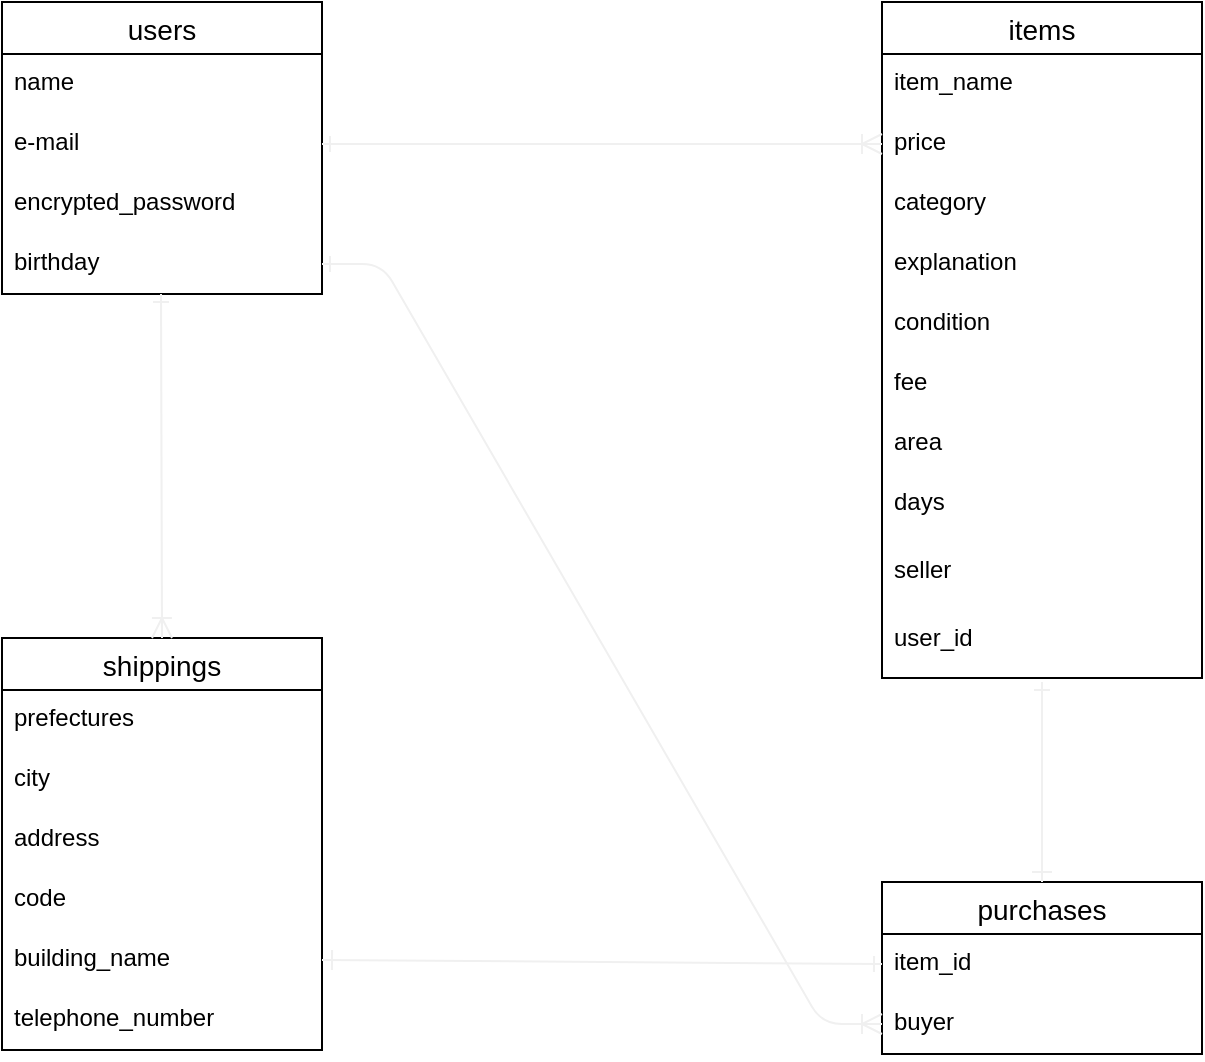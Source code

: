 <mxfile>
    <diagram id="yzeXITawegPpr5i1ZWlE" name="ページ2">
        <mxGraphModel dx="722" dy="520" grid="1" gridSize="10" guides="1" tooltips="1" connect="1" arrows="1" fold="1" page="1" pageScale="1" pageWidth="827" pageHeight="1169" math="0" shadow="0">
            <root>
                <mxCell id="KEgQEGODm0ytbdqJecpe-0"/>
                <mxCell id="KEgQEGODm0ytbdqJecpe-1" parent="KEgQEGODm0ytbdqJecpe-0"/>
                <mxCell id="H6ZvKIpXIpsPzuz4QzFs-0" value="users" style="swimlane;fontStyle=0;childLayout=stackLayout;horizontal=1;startSize=26;horizontalStack=0;resizeParent=1;resizeParentMax=0;resizeLast=0;collapsible=1;marginBottom=0;align=center;fontSize=14;" parent="KEgQEGODm0ytbdqJecpe-1" vertex="1">
                    <mxGeometry x="120" y="40" width="160" height="146" as="geometry"/>
                </mxCell>
                <mxCell id="H6ZvKIpXIpsPzuz4QzFs-1" value="name" style="text;strokeColor=none;fillColor=none;spacingLeft=4;spacingRight=4;overflow=hidden;rotatable=0;points=[[0,0.5],[1,0.5]];portConstraint=eastwest;fontSize=12;" parent="H6ZvKIpXIpsPzuz4QzFs-0" vertex="1">
                    <mxGeometry y="26" width="160" height="30" as="geometry"/>
                </mxCell>
                <mxCell id="H6ZvKIpXIpsPzuz4QzFs-2" value="e-mail" style="text;strokeColor=none;fillColor=none;spacingLeft=4;spacingRight=4;overflow=hidden;rotatable=0;points=[[0,0.5],[1,0.5]];portConstraint=eastwest;fontSize=12;" parent="H6ZvKIpXIpsPzuz4QzFs-0" vertex="1">
                    <mxGeometry y="56" width="160" height="30" as="geometry"/>
                </mxCell>
                <mxCell id="H6ZvKIpXIpsPzuz4QzFs-3" value="encrypted_password" style="text;strokeColor=none;fillColor=none;spacingLeft=4;spacingRight=4;overflow=hidden;rotatable=0;points=[[0,0.5],[1,0.5]];portConstraint=eastwest;fontSize=12;" parent="H6ZvKIpXIpsPzuz4QzFs-0" vertex="1">
                    <mxGeometry y="86" width="160" height="30" as="geometry"/>
                </mxCell>
                <mxCell id="jGMIjUN8tg83wIdpWS4a-0" value="birthday" style="text;strokeColor=none;fillColor=none;spacingLeft=4;spacingRight=4;overflow=hidden;rotatable=0;points=[[0,0.5],[1,0.5]];portConstraint=eastwest;fontSize=12;" parent="H6ZvKIpXIpsPzuz4QzFs-0" vertex="1">
                    <mxGeometry y="116" width="160" height="30" as="geometry"/>
                </mxCell>
                <mxCell id="H6ZvKIpXIpsPzuz4QzFs-4" value="shippings" style="swimlane;fontStyle=0;childLayout=stackLayout;horizontal=1;startSize=26;horizontalStack=0;resizeParent=1;resizeParentMax=0;resizeLast=0;collapsible=1;marginBottom=0;align=center;fontSize=14;" parent="KEgQEGODm0ytbdqJecpe-1" vertex="1">
                    <mxGeometry x="120" y="358" width="160" height="206" as="geometry"/>
                </mxCell>
                <mxCell id="H6ZvKIpXIpsPzuz4QzFs-5" value="prefectures" style="text;strokeColor=none;fillColor=none;spacingLeft=4;spacingRight=4;overflow=hidden;rotatable=0;points=[[0,0.5],[1,0.5]];portConstraint=eastwest;fontSize=12;" parent="H6ZvKIpXIpsPzuz4QzFs-4" vertex="1">
                    <mxGeometry y="26" width="160" height="30" as="geometry"/>
                </mxCell>
                <mxCell id="jGMIjUN8tg83wIdpWS4a-7" value="city" style="text;strokeColor=none;fillColor=none;spacingLeft=4;spacingRight=4;overflow=hidden;rotatable=0;points=[[0,0.5],[1,0.5]];portConstraint=eastwest;fontSize=12;" parent="H6ZvKIpXIpsPzuz4QzFs-4" vertex="1">
                    <mxGeometry y="56" width="160" height="30" as="geometry"/>
                </mxCell>
                <mxCell id="jGMIjUN8tg83wIdpWS4a-8" value="address" style="text;strokeColor=none;fillColor=none;spacingLeft=4;spacingRight=4;overflow=hidden;rotatable=0;points=[[0,0.5],[1,0.5]];portConstraint=eastwest;fontSize=12;" parent="H6ZvKIpXIpsPzuz4QzFs-4" vertex="1">
                    <mxGeometry y="86" width="160" height="30" as="geometry"/>
                </mxCell>
                <mxCell id="H6ZvKIpXIpsPzuz4QzFs-6" value="code" style="text;strokeColor=none;fillColor=none;spacingLeft=4;spacingRight=4;overflow=hidden;rotatable=0;points=[[0,0.5],[1,0.5]];portConstraint=eastwest;fontSize=12;" parent="H6ZvKIpXIpsPzuz4QzFs-4" vertex="1">
                    <mxGeometry y="116" width="160" height="30" as="geometry"/>
                </mxCell>
                <mxCell id="jGMIjUN8tg83wIdpWS4a-9" value="building_name" style="text;strokeColor=none;fillColor=none;spacingLeft=4;spacingRight=4;overflow=hidden;rotatable=0;points=[[0,0.5],[1,0.5]];portConstraint=eastwest;fontSize=12;" parent="H6ZvKIpXIpsPzuz4QzFs-4" vertex="1">
                    <mxGeometry y="146" width="160" height="30" as="geometry"/>
                </mxCell>
                <mxCell id="H6ZvKIpXIpsPzuz4QzFs-7" value="telephone_number" style="text;strokeColor=none;fillColor=none;spacingLeft=4;spacingRight=4;overflow=hidden;rotatable=0;points=[[0,0.5],[1,0.5]];portConstraint=eastwest;fontSize=12;" parent="H6ZvKIpXIpsPzuz4QzFs-4" vertex="1">
                    <mxGeometry y="176" width="160" height="30" as="geometry"/>
                </mxCell>
                <mxCell id="H6ZvKIpXIpsPzuz4QzFs-8" value="items" style="swimlane;fontStyle=0;childLayout=stackLayout;horizontal=1;startSize=26;horizontalStack=0;resizeParent=1;resizeParentMax=0;resizeLast=0;collapsible=1;marginBottom=0;align=center;fontSize=14;" parent="KEgQEGODm0ytbdqJecpe-1" vertex="1">
                    <mxGeometry x="560" y="40" width="160" height="338" as="geometry"/>
                </mxCell>
                <mxCell id="H6ZvKIpXIpsPzuz4QzFs-9" value="item_name" style="text;strokeColor=none;fillColor=none;spacingLeft=4;spacingRight=4;overflow=hidden;rotatable=0;points=[[0,0.5],[1,0.5]];portConstraint=eastwest;fontSize=12;" parent="H6ZvKIpXIpsPzuz4QzFs-8" vertex="1">
                    <mxGeometry y="26" width="160" height="30" as="geometry"/>
                </mxCell>
                <mxCell id="jGMIjUN8tg83wIdpWS4a-6" value="price" style="text;strokeColor=none;fillColor=none;spacingLeft=4;spacingRight=4;overflow=hidden;rotatable=0;points=[[0,0.5],[1,0.5]];portConstraint=eastwest;fontSize=12;" parent="H6ZvKIpXIpsPzuz4QzFs-8" vertex="1">
                    <mxGeometry y="56" width="160" height="30" as="geometry"/>
                </mxCell>
                <mxCell id="H6ZvKIpXIpsPzuz4QzFs-11" value="category" style="text;strokeColor=none;fillColor=none;spacingLeft=4;spacingRight=4;overflow=hidden;rotatable=0;points=[[0,0.5],[1,0.5]];portConstraint=eastwest;fontSize=12;" parent="H6ZvKIpXIpsPzuz4QzFs-8" vertex="1">
                    <mxGeometry y="86" width="160" height="30" as="geometry"/>
                </mxCell>
                <mxCell id="H6ZvKIpXIpsPzuz4QzFs-10" value="explanation" style="text;strokeColor=none;fillColor=none;spacingLeft=4;spacingRight=4;overflow=hidden;rotatable=0;points=[[0,0.5],[1,0.5]];portConstraint=eastwest;fontSize=12;" parent="H6ZvKIpXIpsPzuz4QzFs-8" vertex="1">
                    <mxGeometry y="116" width="160" height="30" as="geometry"/>
                </mxCell>
                <mxCell id="jGMIjUN8tg83wIdpWS4a-1" value="condition" style="text;strokeColor=none;fillColor=none;spacingLeft=4;spacingRight=4;overflow=hidden;rotatable=0;points=[[0,0.5],[1,0.5]];portConstraint=eastwest;fontSize=12;" parent="H6ZvKIpXIpsPzuz4QzFs-8" vertex="1">
                    <mxGeometry y="146" width="160" height="30" as="geometry"/>
                </mxCell>
                <mxCell id="jGMIjUN8tg83wIdpWS4a-3" value="fee" style="text;strokeColor=none;fillColor=none;spacingLeft=4;spacingRight=4;overflow=hidden;rotatable=0;points=[[0,0.5],[1,0.5]];portConstraint=eastwest;fontSize=12;" parent="H6ZvKIpXIpsPzuz4QzFs-8" vertex="1">
                    <mxGeometry y="176" width="160" height="30" as="geometry"/>
                </mxCell>
                <mxCell id="jGMIjUN8tg83wIdpWS4a-4" value="area" style="text;strokeColor=none;fillColor=none;spacingLeft=4;spacingRight=4;overflow=hidden;rotatable=0;points=[[0,0.5],[1,0.5]];portConstraint=eastwest;fontSize=12;" parent="H6ZvKIpXIpsPzuz4QzFs-8" vertex="1">
                    <mxGeometry y="206" width="160" height="30" as="geometry"/>
                </mxCell>
                <mxCell id="jGMIjUN8tg83wIdpWS4a-5" value="days" style="text;strokeColor=none;fillColor=none;spacingLeft=4;spacingRight=4;overflow=hidden;rotatable=0;points=[[0,0.5],[1,0.5]];portConstraint=eastwest;fontSize=12;" parent="H6ZvKIpXIpsPzuz4QzFs-8" vertex="1">
                    <mxGeometry y="236" width="160" height="34" as="geometry"/>
                </mxCell>
                <mxCell id="1" value="seller" style="text;strokeColor=none;fillColor=none;spacingLeft=4;spacingRight=4;overflow=hidden;rotatable=0;points=[[0,0.5],[1,0.5]];portConstraint=eastwest;fontSize=12;" vertex="1" parent="H6ZvKIpXIpsPzuz4QzFs-8">
                    <mxGeometry y="270" width="160" height="34" as="geometry"/>
                </mxCell>
                <mxCell id="2" value="user_id" style="text;strokeColor=none;fillColor=none;spacingLeft=4;spacingRight=4;overflow=hidden;rotatable=0;points=[[0,0.5],[1,0.5]];portConstraint=eastwest;fontSize=12;" vertex="1" parent="H6ZvKIpXIpsPzuz4QzFs-8">
                    <mxGeometry y="304" width="160" height="34" as="geometry"/>
                </mxCell>
                <mxCell id="H6ZvKIpXIpsPzuz4QzFs-12" value="purchases" style="swimlane;fontStyle=0;childLayout=stackLayout;horizontal=1;startSize=26;horizontalStack=0;resizeParent=1;resizeParentMax=0;resizeLast=0;collapsible=1;marginBottom=0;align=center;fontSize=14;" parent="KEgQEGODm0ytbdqJecpe-1" vertex="1">
                    <mxGeometry x="560" y="480" width="160" height="86" as="geometry"/>
                </mxCell>
                <mxCell id="H6ZvKIpXIpsPzuz4QzFs-13" value="item_id" style="text;strokeColor=none;fillColor=none;spacingLeft=4;spacingRight=4;overflow=hidden;rotatable=0;points=[[0,0.5],[1,0.5]];portConstraint=eastwest;fontSize=12;" parent="H6ZvKIpXIpsPzuz4QzFs-12" vertex="1">
                    <mxGeometry y="26" width="160" height="30" as="geometry"/>
                </mxCell>
                <mxCell id="H6ZvKIpXIpsPzuz4QzFs-15" value="buyer" style="text;strokeColor=none;fillColor=none;spacingLeft=4;spacingRight=4;overflow=hidden;rotatable=0;points=[[0,0.5],[1,0.5]];portConstraint=eastwest;fontSize=12;" parent="H6ZvKIpXIpsPzuz4QzFs-12" vertex="1">
                    <mxGeometry y="56" width="160" height="30" as="geometry"/>
                </mxCell>
                <mxCell id="Qz_udRfOSJ27gaHIv2l8-0" style="edgeStyle=none;rounded=0;jumpSize=6;orthogonalLoop=1;jettySize=auto;html=1;exitX=1;exitY=0.5;exitDx=0;exitDy=0;entryX=0;entryY=0.5;entryDx=0;entryDy=0;startArrow=ERone;startFill=0;endArrow=ERoneToMany;endFill=0;endSize=8;strokeColor=#f0f0f0;strokeWidth=1;" parent="KEgQEGODm0ytbdqJecpe-1" source="H6ZvKIpXIpsPzuz4QzFs-2" edge="1">
                    <mxGeometry relative="1" as="geometry">
                        <mxPoint x="560" y="111" as="targetPoint"/>
                    </mxGeometry>
                </mxCell>
                <mxCell id="oUGwfe6-x52u-4j8dCEH-0" value="" style="edgeStyle=entityRelationEdgeStyle;fontSize=12;html=1;endArrow=ERoneToMany;startArrow=ERone;endSize=8;strokeColor=#f0f0f0;strokeWidth=1;exitX=1;exitY=0.5;exitDx=0;exitDy=0;entryX=0;entryY=0.5;entryDx=0;entryDy=0;startFill=0;" parent="KEgQEGODm0ytbdqJecpe-1" source="jGMIjUN8tg83wIdpWS4a-0" edge="1">
                    <mxGeometry width="100" height="100" relative="1" as="geometry">
                        <mxPoint x="380" y="380" as="sourcePoint"/>
                        <mxPoint x="560" y="551" as="targetPoint"/>
                    </mxGeometry>
                </mxCell>
                <mxCell id="oUGwfe6-x52u-4j8dCEH-1" style="edgeStyle=none;rounded=0;jumpSize=6;orthogonalLoop=1;jettySize=auto;html=1;entryX=0.5;entryY=0;entryDx=0;entryDy=0;startArrow=ERone;startFill=0;endArrow=ERone;endFill=0;endSize=8;strokeColor=#f0f0f0;strokeWidth=1;" parent="KEgQEGODm0ytbdqJecpe-1" target="H6ZvKIpXIpsPzuz4QzFs-12" edge="1">
                    <mxGeometry relative="1" as="geometry">
                        <mxPoint x="640" y="380" as="sourcePoint"/>
                        <Array as="points">
                            <mxPoint x="640" y="410"/>
                        </Array>
                    </mxGeometry>
                </mxCell>
                <mxCell id="oUGwfe6-x52u-4j8dCEH-2" style="edgeStyle=none;rounded=0;jumpSize=6;orthogonalLoop=1;jettySize=auto;html=1;exitX=0;exitY=0.5;exitDx=0;exitDy=0;entryX=1;entryY=0.5;entryDx=0;entryDy=0;startArrow=ERone;startFill=0;endArrow=ERone;endFill=0;endSize=8;strokeColor=#f0f0f0;strokeWidth=1;" parent="KEgQEGODm0ytbdqJecpe-1" source="H6ZvKIpXIpsPzuz4QzFs-13" target="jGMIjUN8tg83wIdpWS4a-9" edge="1">
                    <mxGeometry relative="1" as="geometry"/>
                </mxCell>
                <mxCell id="oUGwfe6-x52u-4j8dCEH-3" style="edgeStyle=none;rounded=0;jumpSize=6;orthogonalLoop=1;jettySize=auto;html=1;entryX=0.5;entryY=0;entryDx=0;entryDy=0;startArrow=ERone;startFill=0;endArrow=ERoneToMany;endFill=0;endSize=8;strokeColor=#f0f0f0;strokeWidth=1;" parent="KEgQEGODm0ytbdqJecpe-1" target="H6ZvKIpXIpsPzuz4QzFs-4" edge="1">
                    <mxGeometry relative="1" as="geometry">
                        <mxPoint x="199.5" y="186" as="sourcePoint"/>
                        <mxPoint x="199.5" y="326" as="targetPoint"/>
                    </mxGeometry>
                </mxCell>
            </root>
        </mxGraphModel>
    </diagram>
</mxfile>